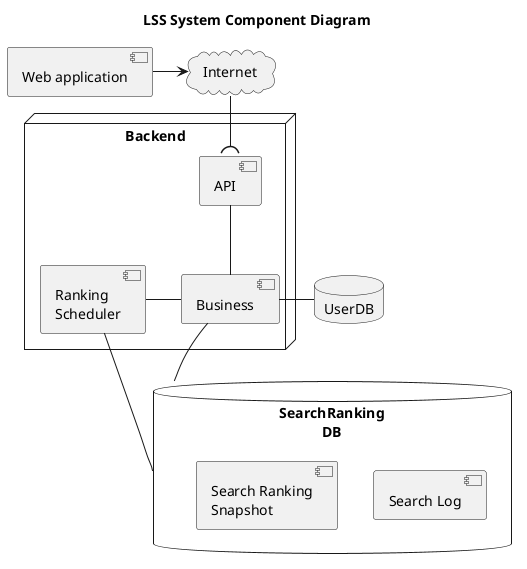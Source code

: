 @startuml

title LSS System Component Diagram

component [Web application] as web

cloud Internet {
}
web -right-> Internet

node "Backend" {
    [API] as api
    [Business] as business
    [Ranking\nScheduler] as scheduler
}
Internet -down-( api
api -down- business
scheduler -right- business

database "UserDB" {
}
business -right- UserDB

database "SearchRanking\nDB" as search_db {
  [Search Log]
  [Search Ranking\nSnapshot]
}
business -down- search_db
scheduler -down- search_db

@enduml
